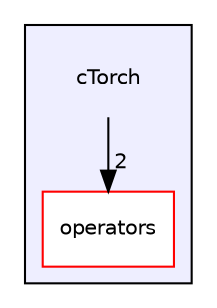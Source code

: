 digraph "cTorch" {
  compound=true
  node [ fontsize="10", fontname="Helvetica"];
  edge [ labelfontsize="10", labelfontname="Helvetica"];
  subgraph clusterdir_4f783408a90c79069ee8a6459ffae78f {
    graph [ bgcolor="#eeeeff", pencolor="black", label="" URL="dir_4f783408a90c79069ee8a6459ffae78f.html"];
    dir_4f783408a90c79069ee8a6459ffae78f [shape=plaintext label="cTorch"];
    dir_fe853cb77c2d75d984b93720a04eebde [shape=box label="operators" color="red" fillcolor="white" style="filled" URL="dir_fe853cb77c2d75d984b93720a04eebde.html"];
  }
  dir_4f783408a90c79069ee8a6459ffae78f->dir_fe853cb77c2d75d984b93720a04eebde [headlabel="2", labeldistance=1.5 headhref="dir_000000_000001.html"];
}
